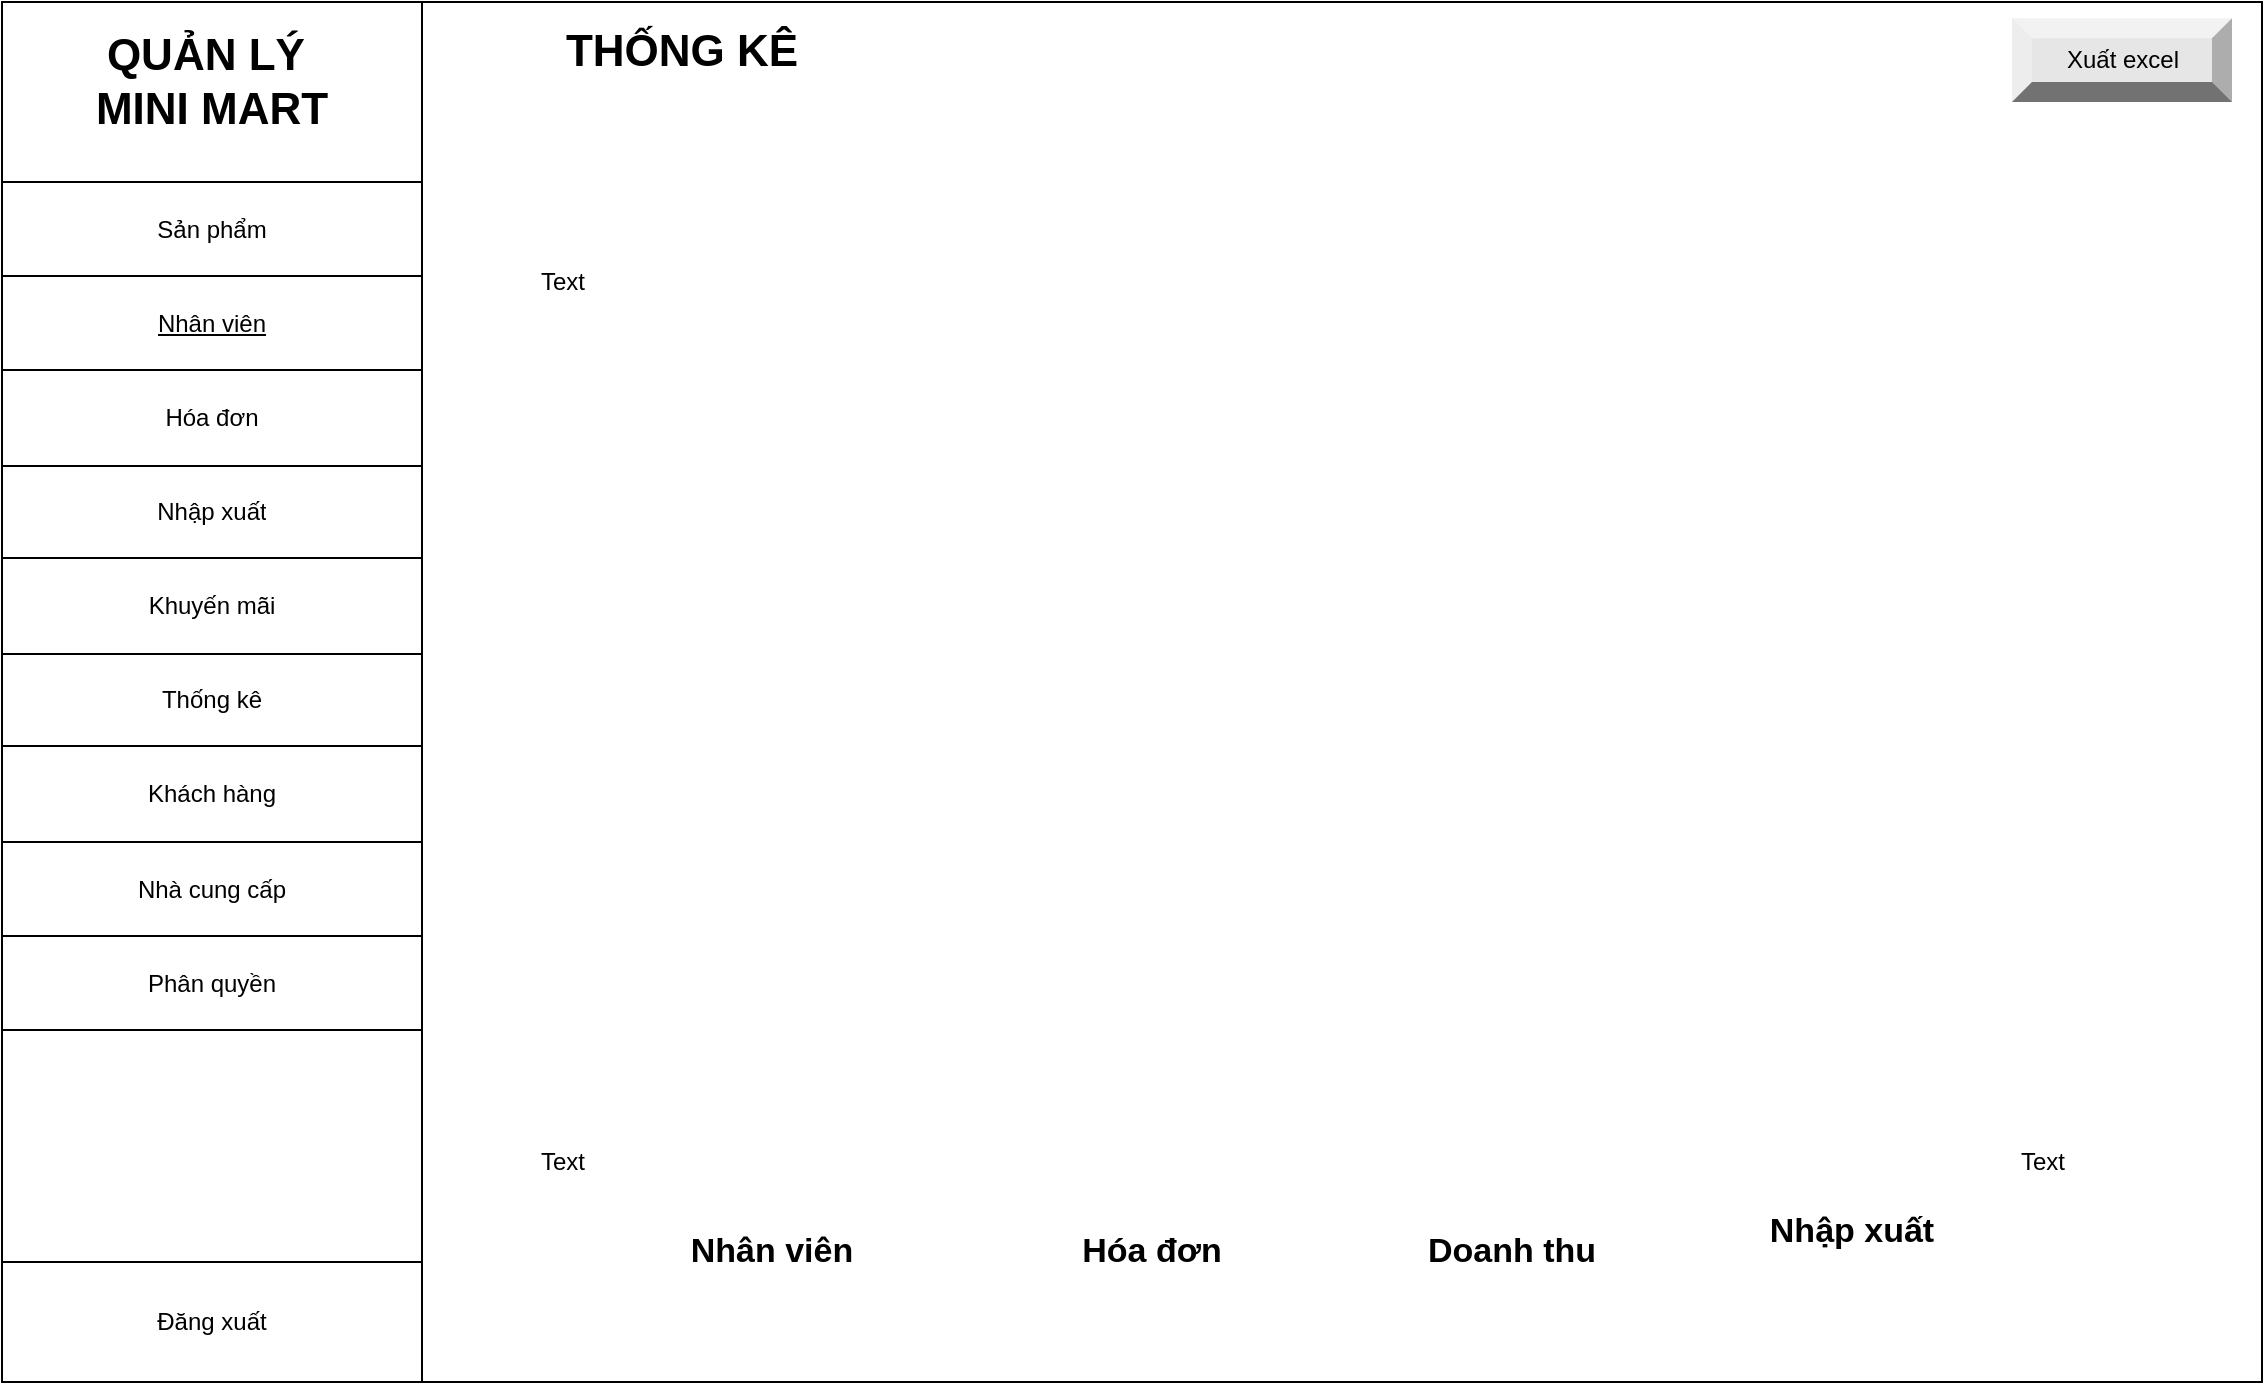 <mxfile version="15.4.0" type="device"><diagram id="qJ4SKiBLCjO0kNk4R01_" name="Page-1"><mxGraphModel dx="1936" dy="806" grid="1" gridSize="10" guides="1" tooltips="1" connect="1" arrows="1" fold="1" page="1" pageScale="1" pageWidth="850" pageHeight="1100" math="0" shadow="0"><root><mxCell id="0"/><mxCell id="1" parent="0"/><mxCell id="jRTd_flosNkn63v6V4Dl-81" value="" style="rounded=0;whiteSpace=wrap;html=1;" parent="1" vertex="1"><mxGeometry x="-210" y="160" width="1130" height="690" as="geometry"/></mxCell><mxCell id="jRTd_flosNkn63v6V4Dl-84" value="&lt;span style=&quot;font-size: 22px&quot;&gt;&lt;b&gt;THỐNG KÊ&lt;/b&gt;&lt;/span&gt;" style="text;html=1;strokeColor=none;fillColor=none;align=center;verticalAlign=middle;whiteSpace=wrap;rounded=0;" parent="1" vertex="1"><mxGeometry y="170" width="260" height="30" as="geometry"/></mxCell><mxCell id="jRTd_flosNkn63v6V4Dl-158" value="&lt;span&gt;Xuất excel&lt;/span&gt;" style="labelPosition=center;verticalLabelPosition=middle;align=center;html=1;shape=mxgraph.basic.shaded_button;dx=10;fillColor=#E6E6E6;strokeColor=none;" parent="1" vertex="1"><mxGeometry x="795" y="168.12" width="110" height="41.88" as="geometry"/></mxCell><mxCell id="jRTd_flosNkn63v6V4Dl-159" value="" style="rounded=0;whiteSpace=wrap;html=1;" parent="1" vertex="1"><mxGeometry x="-210" y="160" width="210" height="690" as="geometry"/></mxCell><mxCell id="jRTd_flosNkn63v6V4Dl-160" value="&lt;b&gt;&lt;font style=&quot;font-size: 22px&quot;&gt;QUẢN LÝ&amp;nbsp;&lt;br&gt;MINI MART&lt;br&gt;&lt;/font&gt;&lt;/b&gt;" style="text;html=1;strokeColor=none;fillColor=none;align=center;verticalAlign=middle;whiteSpace=wrap;rounded=0;" parent="1" vertex="1"><mxGeometry x="-200" y="170" width="190" height="60" as="geometry"/></mxCell><mxCell id="jRTd_flosNkn63v6V4Dl-161" value="" style="shape=table;startSize=0;container=1;collapsible=0;childLayout=tableLayout;rounded=0;shadow=0;glass=0;sketch=0;fontSize=12;gradientColor=none;gradientDirection=north;" parent="1" vertex="1"><mxGeometry x="-210" y="250" width="210" height="424" as="geometry"/></mxCell><mxCell id="jRTd_flosNkn63v6V4Dl-162" value="" style="shape=tableRow;horizontal=0;startSize=0;swimlaneHead=0;swimlaneBody=0;top=0;left=0;bottom=0;right=0;collapsible=0;dropTarget=0;fillColor=none;points=[[0,0.5],[1,0.5]];portConstraint=eastwest;rounded=0;shadow=0;glass=0;sketch=0;fontSize=12;" parent="jRTd_flosNkn63v6V4Dl-161" vertex="1"><mxGeometry width="210" height="47" as="geometry"/></mxCell><mxCell id="jRTd_flosNkn63v6V4Dl-163" value="Sản phẩm" style="shape=partialRectangle;html=1;whiteSpace=wrap;connectable=0;overflow=hidden;fillColor=none;top=0;left=0;bottom=0;right=0;pointerEvents=1;rounded=0;shadow=0;glass=0;sketch=0;fontSize=12;" parent="jRTd_flosNkn63v6V4Dl-162" vertex="1"><mxGeometry width="210" height="47" as="geometry"><mxRectangle width="210" height="47" as="alternateBounds"/></mxGeometry></mxCell><mxCell id="jRTd_flosNkn63v6V4Dl-164" value="" style="shape=tableRow;horizontal=0;startSize=0;swimlaneHead=0;swimlaneBody=0;top=0;left=0;bottom=0;right=0;collapsible=0;dropTarget=0;fillColor=none;points=[[0,0.5],[1,0.5]];portConstraint=eastwest;rounded=0;shadow=0;glass=0;sketch=0;fontSize=12;" parent="jRTd_flosNkn63v6V4Dl-161" vertex="1"><mxGeometry y="47" width="210" height="47" as="geometry"/></mxCell><mxCell id="jRTd_flosNkn63v6V4Dl-165" value="&lt;span style=&quot;text-decoration-line: underline;&quot;&gt;Nhân viên&lt;/span&gt;" style="shape=partialRectangle;html=1;whiteSpace=wrap;connectable=0;overflow=hidden;fillColor=none;top=0;left=0;bottom=0;right=0;pointerEvents=1;rounded=0;shadow=0;glass=0;sketch=0;fontSize=12;" parent="jRTd_flosNkn63v6V4Dl-164" vertex="1"><mxGeometry width="210" height="47" as="geometry"><mxRectangle width="210" height="47" as="alternateBounds"/></mxGeometry></mxCell><mxCell id="jRTd_flosNkn63v6V4Dl-166" value="" style="shape=tableRow;horizontal=0;startSize=0;swimlaneHead=0;swimlaneBody=0;top=0;left=0;bottom=0;right=0;collapsible=0;dropTarget=0;fillColor=none;points=[[0,0.5],[1,0.5]];portConstraint=eastwest;rounded=0;shadow=0;glass=0;sketch=0;fontSize=12;" parent="jRTd_flosNkn63v6V4Dl-161" vertex="1"><mxGeometry y="94" width="210" height="48" as="geometry"/></mxCell><mxCell id="jRTd_flosNkn63v6V4Dl-167" value="&lt;span style=&quot;text-align: left;&quot;&gt;Hóa đơn&lt;/span&gt;" style="shape=partialRectangle;html=1;whiteSpace=wrap;connectable=0;overflow=hidden;fillColor=none;top=0;left=0;bottom=0;right=0;pointerEvents=1;rounded=0;shadow=0;glass=0;sketch=0;fontSize=12;" parent="jRTd_flosNkn63v6V4Dl-166" vertex="1"><mxGeometry width="210" height="48" as="geometry"><mxRectangle width="210" height="48" as="alternateBounds"/></mxGeometry></mxCell><mxCell id="jRTd_flosNkn63v6V4Dl-168" value="" style="shape=tableRow;horizontal=0;startSize=0;swimlaneHead=0;swimlaneBody=0;top=0;left=0;bottom=0;right=0;collapsible=0;dropTarget=0;fillColor=none;points=[[0,0.5],[1,0.5]];portConstraint=eastwest;rounded=0;shadow=0;glass=0;sketch=0;fontSize=12;" parent="jRTd_flosNkn63v6V4Dl-161" vertex="1"><mxGeometry y="142" width="210" height="46" as="geometry"/></mxCell><mxCell id="jRTd_flosNkn63v6V4Dl-169" value="Nhập xuất" style="shape=partialRectangle;html=1;whiteSpace=wrap;connectable=0;overflow=hidden;fillColor=none;top=0;left=0;bottom=0;right=0;pointerEvents=1;rounded=0;shadow=0;glass=0;sketch=0;fontSize=12;" parent="jRTd_flosNkn63v6V4Dl-168" vertex="1"><mxGeometry width="210" height="46" as="geometry"><mxRectangle width="210" height="46" as="alternateBounds"/></mxGeometry></mxCell><mxCell id="jRTd_flosNkn63v6V4Dl-170" value="" style="shape=tableRow;horizontal=0;startSize=0;swimlaneHead=0;swimlaneBody=0;top=0;left=0;bottom=0;right=0;collapsible=0;dropTarget=0;fillColor=none;points=[[0,0.5],[1,0.5]];portConstraint=eastwest;rounded=0;shadow=0;glass=0;sketch=0;fontSize=12;" parent="jRTd_flosNkn63v6V4Dl-161" vertex="1"><mxGeometry y="188" width="210" height="48" as="geometry"/></mxCell><mxCell id="jRTd_flosNkn63v6V4Dl-171" value="Khuyến mãi" style="shape=partialRectangle;html=1;whiteSpace=wrap;connectable=0;overflow=hidden;fillColor=none;top=0;left=0;bottom=0;right=0;pointerEvents=1;rounded=0;shadow=0;glass=0;sketch=0;fontSize=12;" parent="jRTd_flosNkn63v6V4Dl-170" vertex="1"><mxGeometry width="210" height="48" as="geometry"><mxRectangle width="210" height="48" as="alternateBounds"/></mxGeometry></mxCell><mxCell id="jRTd_flosNkn63v6V4Dl-172" value="" style="shape=tableRow;horizontal=0;startSize=0;swimlaneHead=0;swimlaneBody=0;top=0;left=0;bottom=0;right=0;collapsible=0;dropTarget=0;fillColor=none;points=[[0,0.5],[1,0.5]];portConstraint=eastwest;rounded=0;shadow=0;glass=0;sketch=0;fontSize=12;" parent="jRTd_flosNkn63v6V4Dl-161" vertex="1"><mxGeometry y="236" width="210" height="46" as="geometry"/></mxCell><mxCell id="jRTd_flosNkn63v6V4Dl-173" value="&lt;span style=&quot;text-align: left;&quot;&gt;Thống kê&lt;/span&gt;" style="shape=partialRectangle;html=1;whiteSpace=wrap;connectable=0;overflow=hidden;fillColor=none;top=0;left=0;bottom=0;right=0;pointerEvents=1;rounded=0;shadow=0;glass=0;sketch=0;fontSize=12;" parent="jRTd_flosNkn63v6V4Dl-172" vertex="1"><mxGeometry width="210" height="46" as="geometry"><mxRectangle width="210" height="46" as="alternateBounds"/></mxGeometry></mxCell><mxCell id="jRTd_flosNkn63v6V4Dl-174" value="" style="shape=tableRow;horizontal=0;startSize=0;swimlaneHead=0;swimlaneBody=0;top=0;left=0;bottom=0;right=0;collapsible=0;dropTarget=0;fillColor=none;points=[[0,0.5],[1,0.5]];portConstraint=eastwest;rounded=0;shadow=0;glass=0;sketch=0;fontSize=12;" parent="jRTd_flosNkn63v6V4Dl-161" vertex="1"><mxGeometry y="282" width="210" height="48" as="geometry"/></mxCell><mxCell id="jRTd_flosNkn63v6V4Dl-175" value="&lt;span style=&quot;text-align: left;&quot;&gt;Khách hàng&lt;/span&gt;" style="shape=partialRectangle;html=1;whiteSpace=wrap;connectable=0;overflow=hidden;fillColor=none;top=0;left=0;bottom=0;right=0;pointerEvents=1;rounded=0;shadow=0;glass=0;sketch=0;fontSize=12;" parent="jRTd_flosNkn63v6V4Dl-174" vertex="1"><mxGeometry width="210" height="48" as="geometry"><mxRectangle width="210" height="48" as="alternateBounds"/></mxGeometry></mxCell><mxCell id="jRTd_flosNkn63v6V4Dl-176" value="" style="shape=tableRow;horizontal=0;startSize=0;swimlaneHead=0;swimlaneBody=0;top=0;left=0;bottom=0;right=0;collapsible=0;dropTarget=0;fillColor=none;points=[[0,0.5],[1,0.5]];portConstraint=eastwest;rounded=0;shadow=0;glass=0;sketch=0;fontSize=12;" parent="jRTd_flosNkn63v6V4Dl-161" vertex="1"><mxGeometry y="330" width="210" height="47" as="geometry"/></mxCell><mxCell id="jRTd_flosNkn63v6V4Dl-177" value="&lt;span style=&quot;text-align: left;&quot;&gt;Nhà cung cấp&lt;/span&gt;" style="shape=partialRectangle;html=1;whiteSpace=wrap;connectable=0;overflow=hidden;fillColor=none;top=0;left=0;bottom=0;right=0;pointerEvents=1;rounded=0;shadow=0;glass=0;sketch=0;fontSize=12;" parent="jRTd_flosNkn63v6V4Dl-176" vertex="1"><mxGeometry width="210" height="47" as="geometry"><mxRectangle width="210" height="47" as="alternateBounds"/></mxGeometry></mxCell><mxCell id="jRTd_flosNkn63v6V4Dl-178" value="" style="shape=tableRow;horizontal=0;startSize=0;swimlaneHead=0;swimlaneBody=0;top=0;left=0;bottom=0;right=0;collapsible=0;dropTarget=0;fillColor=none;points=[[0,0.5],[1,0.5]];portConstraint=eastwest;rounded=0;shadow=0;glass=0;sketch=0;fontSize=12;" parent="jRTd_flosNkn63v6V4Dl-161" vertex="1"><mxGeometry y="377" width="210" height="47" as="geometry"/></mxCell><mxCell id="jRTd_flosNkn63v6V4Dl-179" value="&lt;span style=&quot;text-align: left;&quot;&gt;Phân quyền&lt;/span&gt;" style="shape=partialRectangle;html=1;whiteSpace=wrap;connectable=0;overflow=hidden;fillColor=none;top=0;left=0;bottom=0;right=0;pointerEvents=1;rounded=0;shadow=0;glass=0;sketch=0;fontSize=12;" parent="jRTd_flosNkn63v6V4Dl-178" vertex="1"><mxGeometry width="210" height="47" as="geometry"><mxRectangle width="210" height="47" as="alternateBounds"/></mxGeometry></mxCell><mxCell id="jRTd_flosNkn63v6V4Dl-180" value="Đăng xuất" style="rounded=0;whiteSpace=wrap;html=1;shadow=0;glass=0;sketch=0;fontSize=12;gradientColor=none;gradientDirection=north;" parent="1" vertex="1"><mxGeometry x="-210" y="790" width="210" height="60" as="geometry"/></mxCell><mxCell id="8Q6eM9KhevkfArgLqulr-1" value="&lt;span style=&quot;font-size: 17px&quot;&gt;&lt;b&gt;Nhân viên&lt;/b&gt;&lt;/span&gt;" style="text;html=1;strokeColor=none;fillColor=none;align=center;verticalAlign=middle;whiteSpace=wrap;rounded=0;" vertex="1" parent="1"><mxGeometry x="100" y="770" width="150" height="30" as="geometry"/></mxCell><mxCell id="8Q6eM9KhevkfArgLqulr-2" value="&lt;span style=&quot;font-size: 17px&quot;&gt;&lt;b&gt;Hóa đơn&lt;/b&gt;&lt;/span&gt;" style="text;html=1;strokeColor=none;fillColor=none;align=center;verticalAlign=middle;whiteSpace=wrap;rounded=0;" vertex="1" parent="1"><mxGeometry x="290" y="770" width="150" height="30" as="geometry"/></mxCell><mxCell id="8Q6eM9KhevkfArgLqulr-3" value="&lt;span style=&quot;font-size: 17px&quot;&gt;&lt;b&gt;Nhập xuất&lt;/b&gt;&lt;/span&gt;" style="text;html=1;strokeColor=none;fillColor=none;align=center;verticalAlign=middle;whiteSpace=wrap;rounded=0;" vertex="1" parent="1"><mxGeometry x="640" y="760" width="150" height="30" as="geometry"/></mxCell><mxCell id="8Q6eM9KhevkfArgLqulr-5" value="&lt;span style=&quot;font-size: 17px&quot;&gt;&lt;b&gt;Doanh thu&lt;/b&gt;&lt;/span&gt;" style="text;html=1;strokeColor=none;fillColor=none;align=center;verticalAlign=middle;whiteSpace=wrap;rounded=0;" vertex="1" parent="1"><mxGeometry x="470" y="770" width="150" height="30" as="geometry"/></mxCell><mxCell id="8Q6eM9KhevkfArgLqulr-11" value="Text" style="text;html=1;align=center;verticalAlign=middle;resizable=0;points=[];autosize=1;strokeColor=none;fillColor=none;" vertex="1" parent="1"><mxGeometry x="50" y="730" width="40" height="20" as="geometry"/></mxCell><mxCell id="8Q6eM9KhevkfArgLqulr-13" value="Text" style="text;html=1;align=center;verticalAlign=middle;resizable=0;points=[];autosize=1;strokeColor=none;fillColor=none;" vertex="1" parent="1"><mxGeometry x="50" y="290" width="40" height="20" as="geometry"/></mxCell><mxCell id="8Q6eM9KhevkfArgLqulr-17" value="Text" style="text;html=1;align=center;verticalAlign=middle;resizable=0;points=[];autosize=1;strokeColor=none;fillColor=none;" vertex="1" parent="1"><mxGeometry x="790" y="730" width="40" height="20" as="geometry"/></mxCell></root></mxGraphModel></diagram></mxfile>